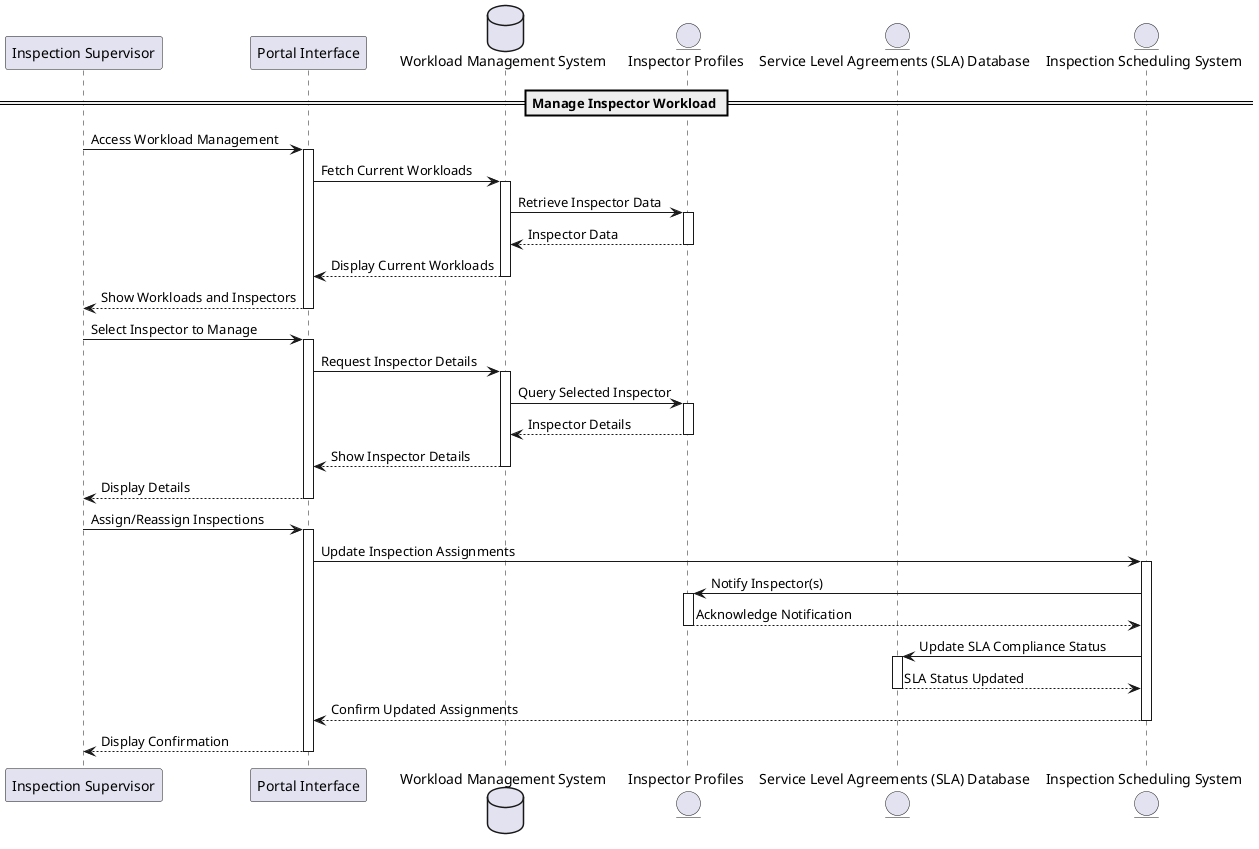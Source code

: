 @startuml
participant "Inspection Supervisor" as supervisor
participant "Portal Interface" as portal
database "Workload Management System" as workloadSystem
entity "Inspector Profiles" as inspectors
entity "Service Level Agreements (SLA) Database" as sladb
entity "Inspection Scheduling System" as scheduling

== Manage Inspector Workload ==

supervisor -> portal : Access Workload Management
activate portal

portal -> workloadSystem : Fetch Current Workloads
activate workloadSystem
workloadSystem -> inspectors : Retrieve Inspector Data
activate inspectors
inspectors --> workloadSystem : Inspector Data
deactivate inspectors

workloadSystem --> portal : Display Current Workloads
deactivate workloadSystem
portal --> supervisor : Show Workloads and Inspectors
deactivate portal

supervisor -> portal : Select Inspector to Manage
activate portal

portal -> workloadSystem : Request Inspector Details
activate workloadSystem
workloadSystem -> inspectors : Query Selected Inspector
activate inspectors
inspectors --> workloadSystem : Inspector Details
deactivate inspectors

workloadSystem --> portal : Show Inspector Details
deactivate workloadSystem
portal --> supervisor : Display Details
deactivate portal

supervisor -> portal : Assign/Reassign Inspections
activate portal

portal -> scheduling : Update Inspection Assignments
activate scheduling
scheduling -> inspectors : Notify Inspector(s)
activate inspectors
inspectors --> scheduling : Acknowledge Notification
deactivate inspectors

scheduling -> sladb : Update SLA Compliance Status
activate sladb
sladb --> scheduling : SLA Status Updated
deactivate sladb

scheduling --> portal : Confirm Updated Assignments
deactivate scheduling
portal --> supervisor : Display Confirmation
deactivate portal

@enduml